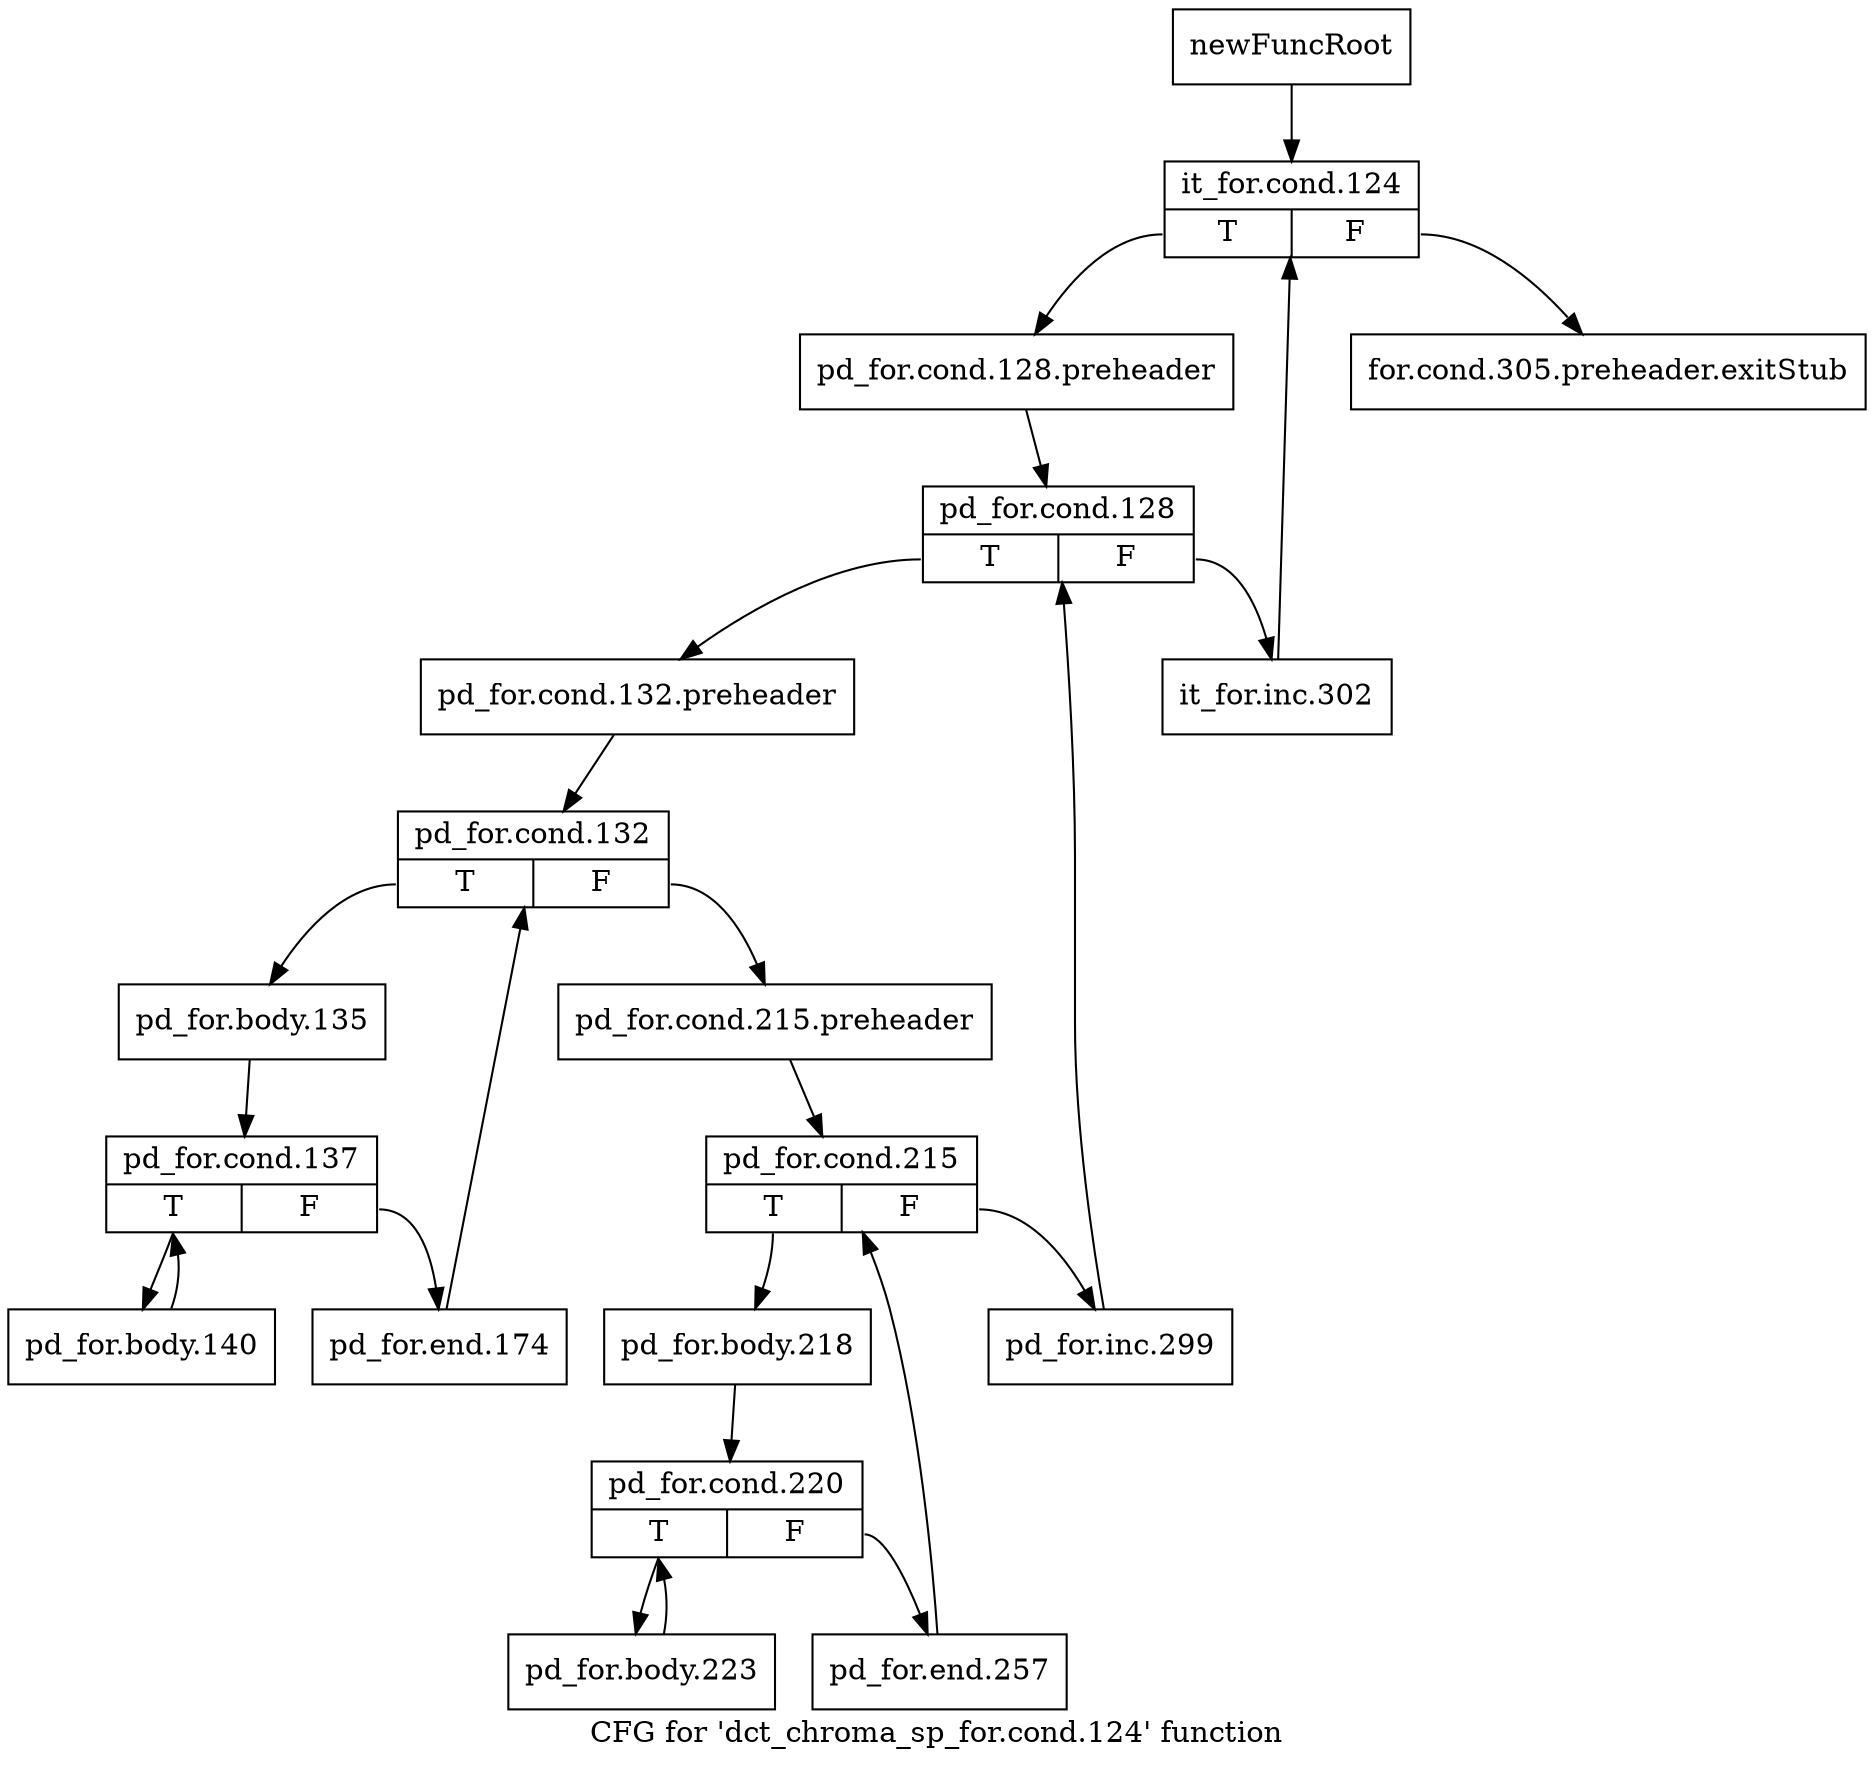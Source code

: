 digraph "CFG for 'dct_chroma_sp_for.cond.124' function" {
	label="CFG for 'dct_chroma_sp_for.cond.124' function";

	Node0x231cda0 [shape=record,label="{newFuncRoot}"];
	Node0x231cda0 -> Node0x2327d80;
	Node0x2327d30 [shape=record,label="{for.cond.305.preheader.exitStub}"];
	Node0x2327d80 [shape=record,label="{it_for.cond.124|{<s0>T|<s1>F}}"];
	Node0x2327d80:s0 -> Node0x2327dd0;
	Node0x2327d80:s1 -> Node0x2327d30;
	Node0x2327dd0 [shape=record,label="{pd_for.cond.128.preheader}"];
	Node0x2327dd0 -> Node0x2327e20;
	Node0x2327e20 [shape=record,label="{pd_for.cond.128|{<s0>T|<s1>F}}"];
	Node0x2327e20:s0 -> Node0x2327ec0;
	Node0x2327e20:s1 -> Node0x2327e70;
	Node0x2327e70 [shape=record,label="{it_for.inc.302}"];
	Node0x2327e70 -> Node0x2327d80;
	Node0x2327ec0 [shape=record,label="{pd_for.cond.132.preheader}"];
	Node0x2327ec0 -> Node0x2327f10;
	Node0x2327f10 [shape=record,label="{pd_for.cond.132|{<s0>T|<s1>F}}"];
	Node0x2327f10:s0 -> Node0x2328190;
	Node0x2327f10:s1 -> Node0x2327f60;
	Node0x2327f60 [shape=record,label="{pd_for.cond.215.preheader}"];
	Node0x2327f60 -> Node0x2327fb0;
	Node0x2327fb0 [shape=record,label="{pd_for.cond.215|{<s0>T|<s1>F}}"];
	Node0x2327fb0:s0 -> Node0x2328050;
	Node0x2327fb0:s1 -> Node0x2328000;
	Node0x2328000 [shape=record,label="{pd_for.inc.299}"];
	Node0x2328000 -> Node0x2327e20;
	Node0x2328050 [shape=record,label="{pd_for.body.218}"];
	Node0x2328050 -> Node0x23280a0;
	Node0x23280a0 [shape=record,label="{pd_for.cond.220|{<s0>T|<s1>F}}"];
	Node0x23280a0:s0 -> Node0x2328140;
	Node0x23280a0:s1 -> Node0x23280f0;
	Node0x23280f0 [shape=record,label="{pd_for.end.257}"];
	Node0x23280f0 -> Node0x2327fb0;
	Node0x2328140 [shape=record,label="{pd_for.body.223}"];
	Node0x2328140 -> Node0x23280a0;
	Node0x2328190 [shape=record,label="{pd_for.body.135}"];
	Node0x2328190 -> Node0x23281e0;
	Node0x23281e0 [shape=record,label="{pd_for.cond.137|{<s0>T|<s1>F}}"];
	Node0x23281e0:s0 -> Node0x2328280;
	Node0x23281e0:s1 -> Node0x2328230;
	Node0x2328230 [shape=record,label="{pd_for.end.174}"];
	Node0x2328230 -> Node0x2327f10;
	Node0x2328280 [shape=record,label="{pd_for.body.140}"];
	Node0x2328280 -> Node0x23281e0;
}
